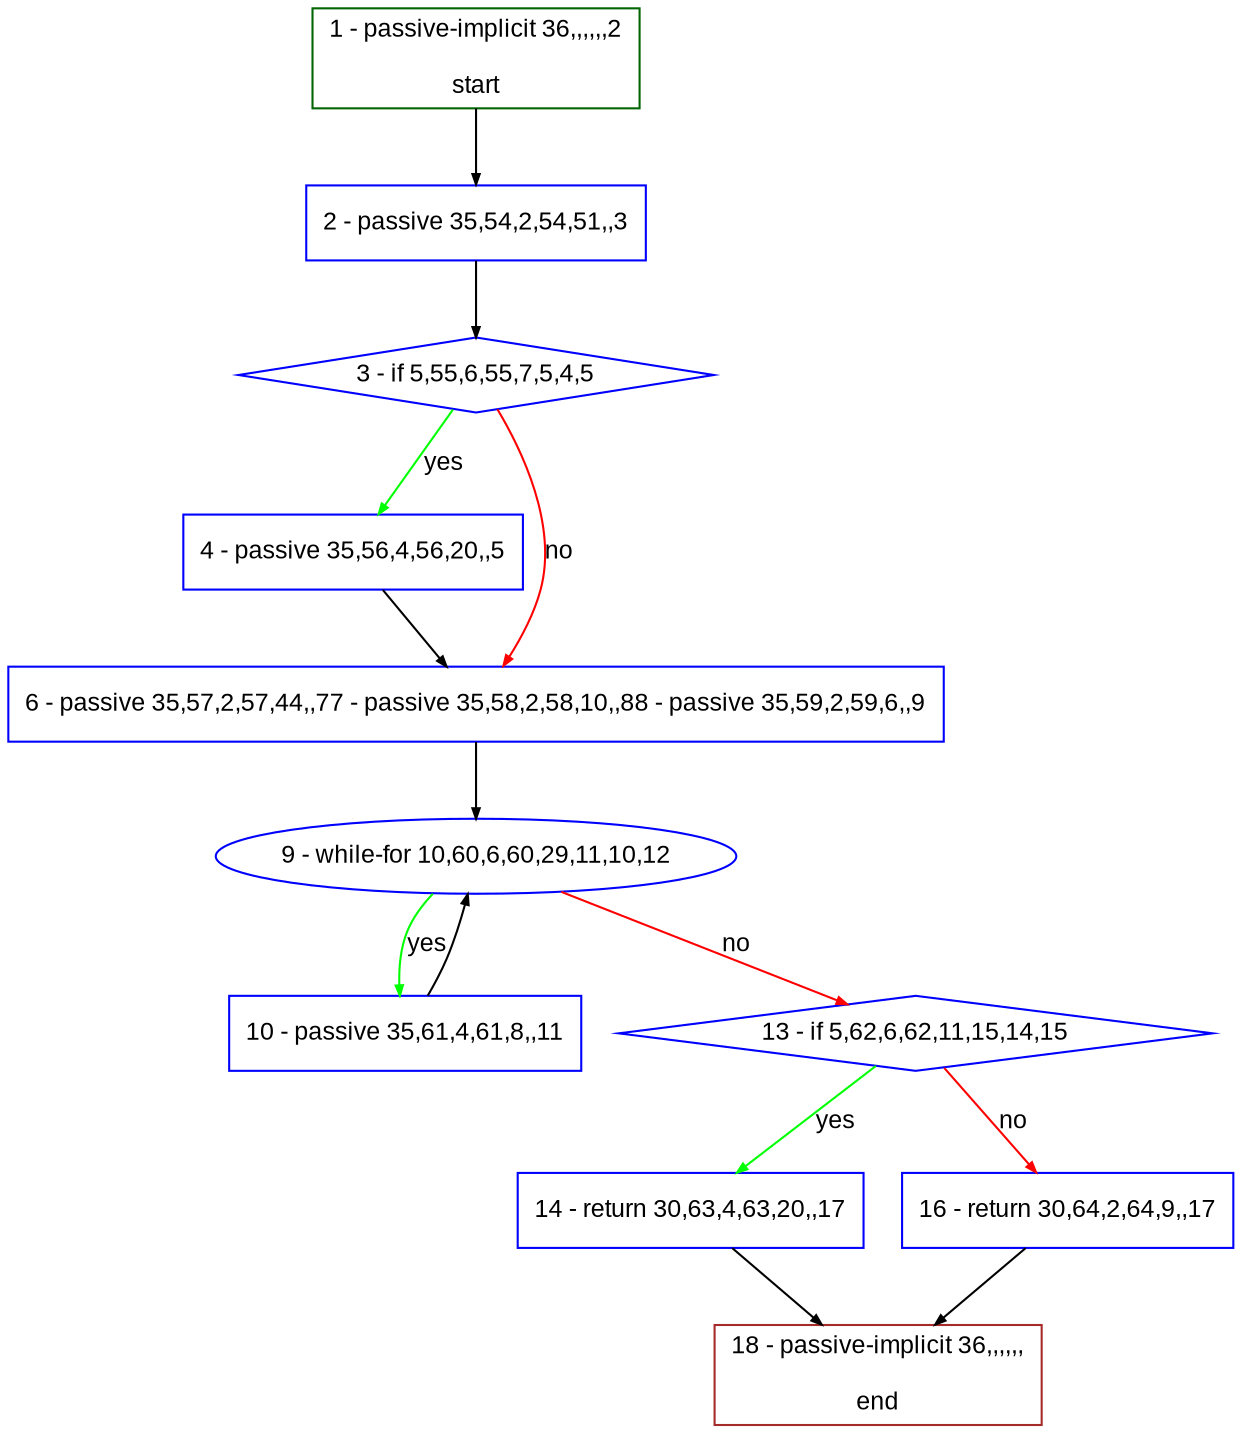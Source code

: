 digraph "" {
  graph [bgcolor="white", fillcolor="#FFFFCC", pack="true", packmode="clust", fontname="Arial", label="", fontsize="12", compound="true", style="rounded,filled"];
  node [node_initialized="no", fillcolor="white", fontname="Arial", label="", color="grey", fontsize="12", fixedsize="false", compound="true", shape="rectangle", style="filled"];
  edge [arrowtail="none", lhead="", fontcolor="black", fontname="Arial", label="", color="black", fontsize="12", arrowhead="normal", arrowsize="0.5", compound="true", ltail="", dir="forward"];
  __N1 [fillcolor="#ffffff", label="2 - passive 35,54,2,54,51,,3", color="#0000ff", shape="box", style="filled"];
  __N2 [fillcolor="#ffffff", label="1 - passive-implicit 36,,,,,,2\n\nstart", color="#006400", shape="box", style="filled"];
  __N3 [fillcolor="#ffffff", label="3 - if 5,55,6,55,7,5,4,5", color="#0000ff", shape="diamond", style="filled"];
  __N4 [fillcolor="#ffffff", label="4 - passive 35,56,4,56,20,,5", color="#0000ff", shape="box", style="filled"];
  __N5 [fillcolor="#ffffff", label="6 - passive 35,57,2,57,44,,77 - passive 35,58,2,58,10,,88 - passive 35,59,2,59,6,,9", color="#0000ff", shape="box", style="filled"];
  __N6 [fillcolor="#ffffff", label="9 - while-for 10,60,6,60,29,11,10,12", color="#0000ff", shape="oval", style="filled"];
  __N7 [fillcolor="#ffffff", label="10 - passive 35,61,4,61,8,,11", color="#0000ff", shape="box", style="filled"];
  __N8 [fillcolor="#ffffff", label="13 - if 5,62,6,62,11,15,14,15", color="#0000ff", shape="diamond", style="filled"];
  __N9 [fillcolor="#ffffff", label="14 - return 30,63,4,63,20,,17", color="#0000ff", shape="box", style="filled"];
  __N10 [fillcolor="#ffffff", label="16 - return 30,64,2,64,9,,17", color="#0000ff", shape="box", style="filled"];
  __N11 [fillcolor="#ffffff", label="18 - passive-implicit 36,,,,,,\n\nend", color="#a52a2a", shape="box", style="filled"];
  __N2 -> __N1 [arrowtail="none", color="#000000", label="", arrowhead="normal", dir="forward"];
  __N1 -> __N3 [arrowtail="none", color="#000000", label="", arrowhead="normal", dir="forward"];
  __N3 -> __N4 [arrowtail="none", color="#00ff00", label="yes", arrowhead="normal", dir="forward"];
  __N3 -> __N5 [arrowtail="none", color="#ff0000", label="no", arrowhead="normal", dir="forward"];
  __N4 -> __N5 [arrowtail="none", color="#000000", label="", arrowhead="normal", dir="forward"];
  __N5 -> __N6 [arrowtail="none", color="#000000", label="", arrowhead="normal", dir="forward"];
  __N6 -> __N7 [arrowtail="none", color="#00ff00", label="yes", arrowhead="normal", dir="forward"];
  __N7 -> __N6 [arrowtail="none", color="#000000", label="", arrowhead="normal", dir="forward"];
  __N6 -> __N8 [arrowtail="none", color="#ff0000", label="no", arrowhead="normal", dir="forward"];
  __N8 -> __N9 [arrowtail="none", color="#00ff00", label="yes", arrowhead="normal", dir="forward"];
  __N8 -> __N10 [arrowtail="none", color="#ff0000", label="no", arrowhead="normal", dir="forward"];
  __N9 -> __N11 [arrowtail="none", color="#000000", label="", arrowhead="normal", dir="forward"];
  __N10 -> __N11 [arrowtail="none", color="#000000", label="", arrowhead="normal", dir="forward"];
}
